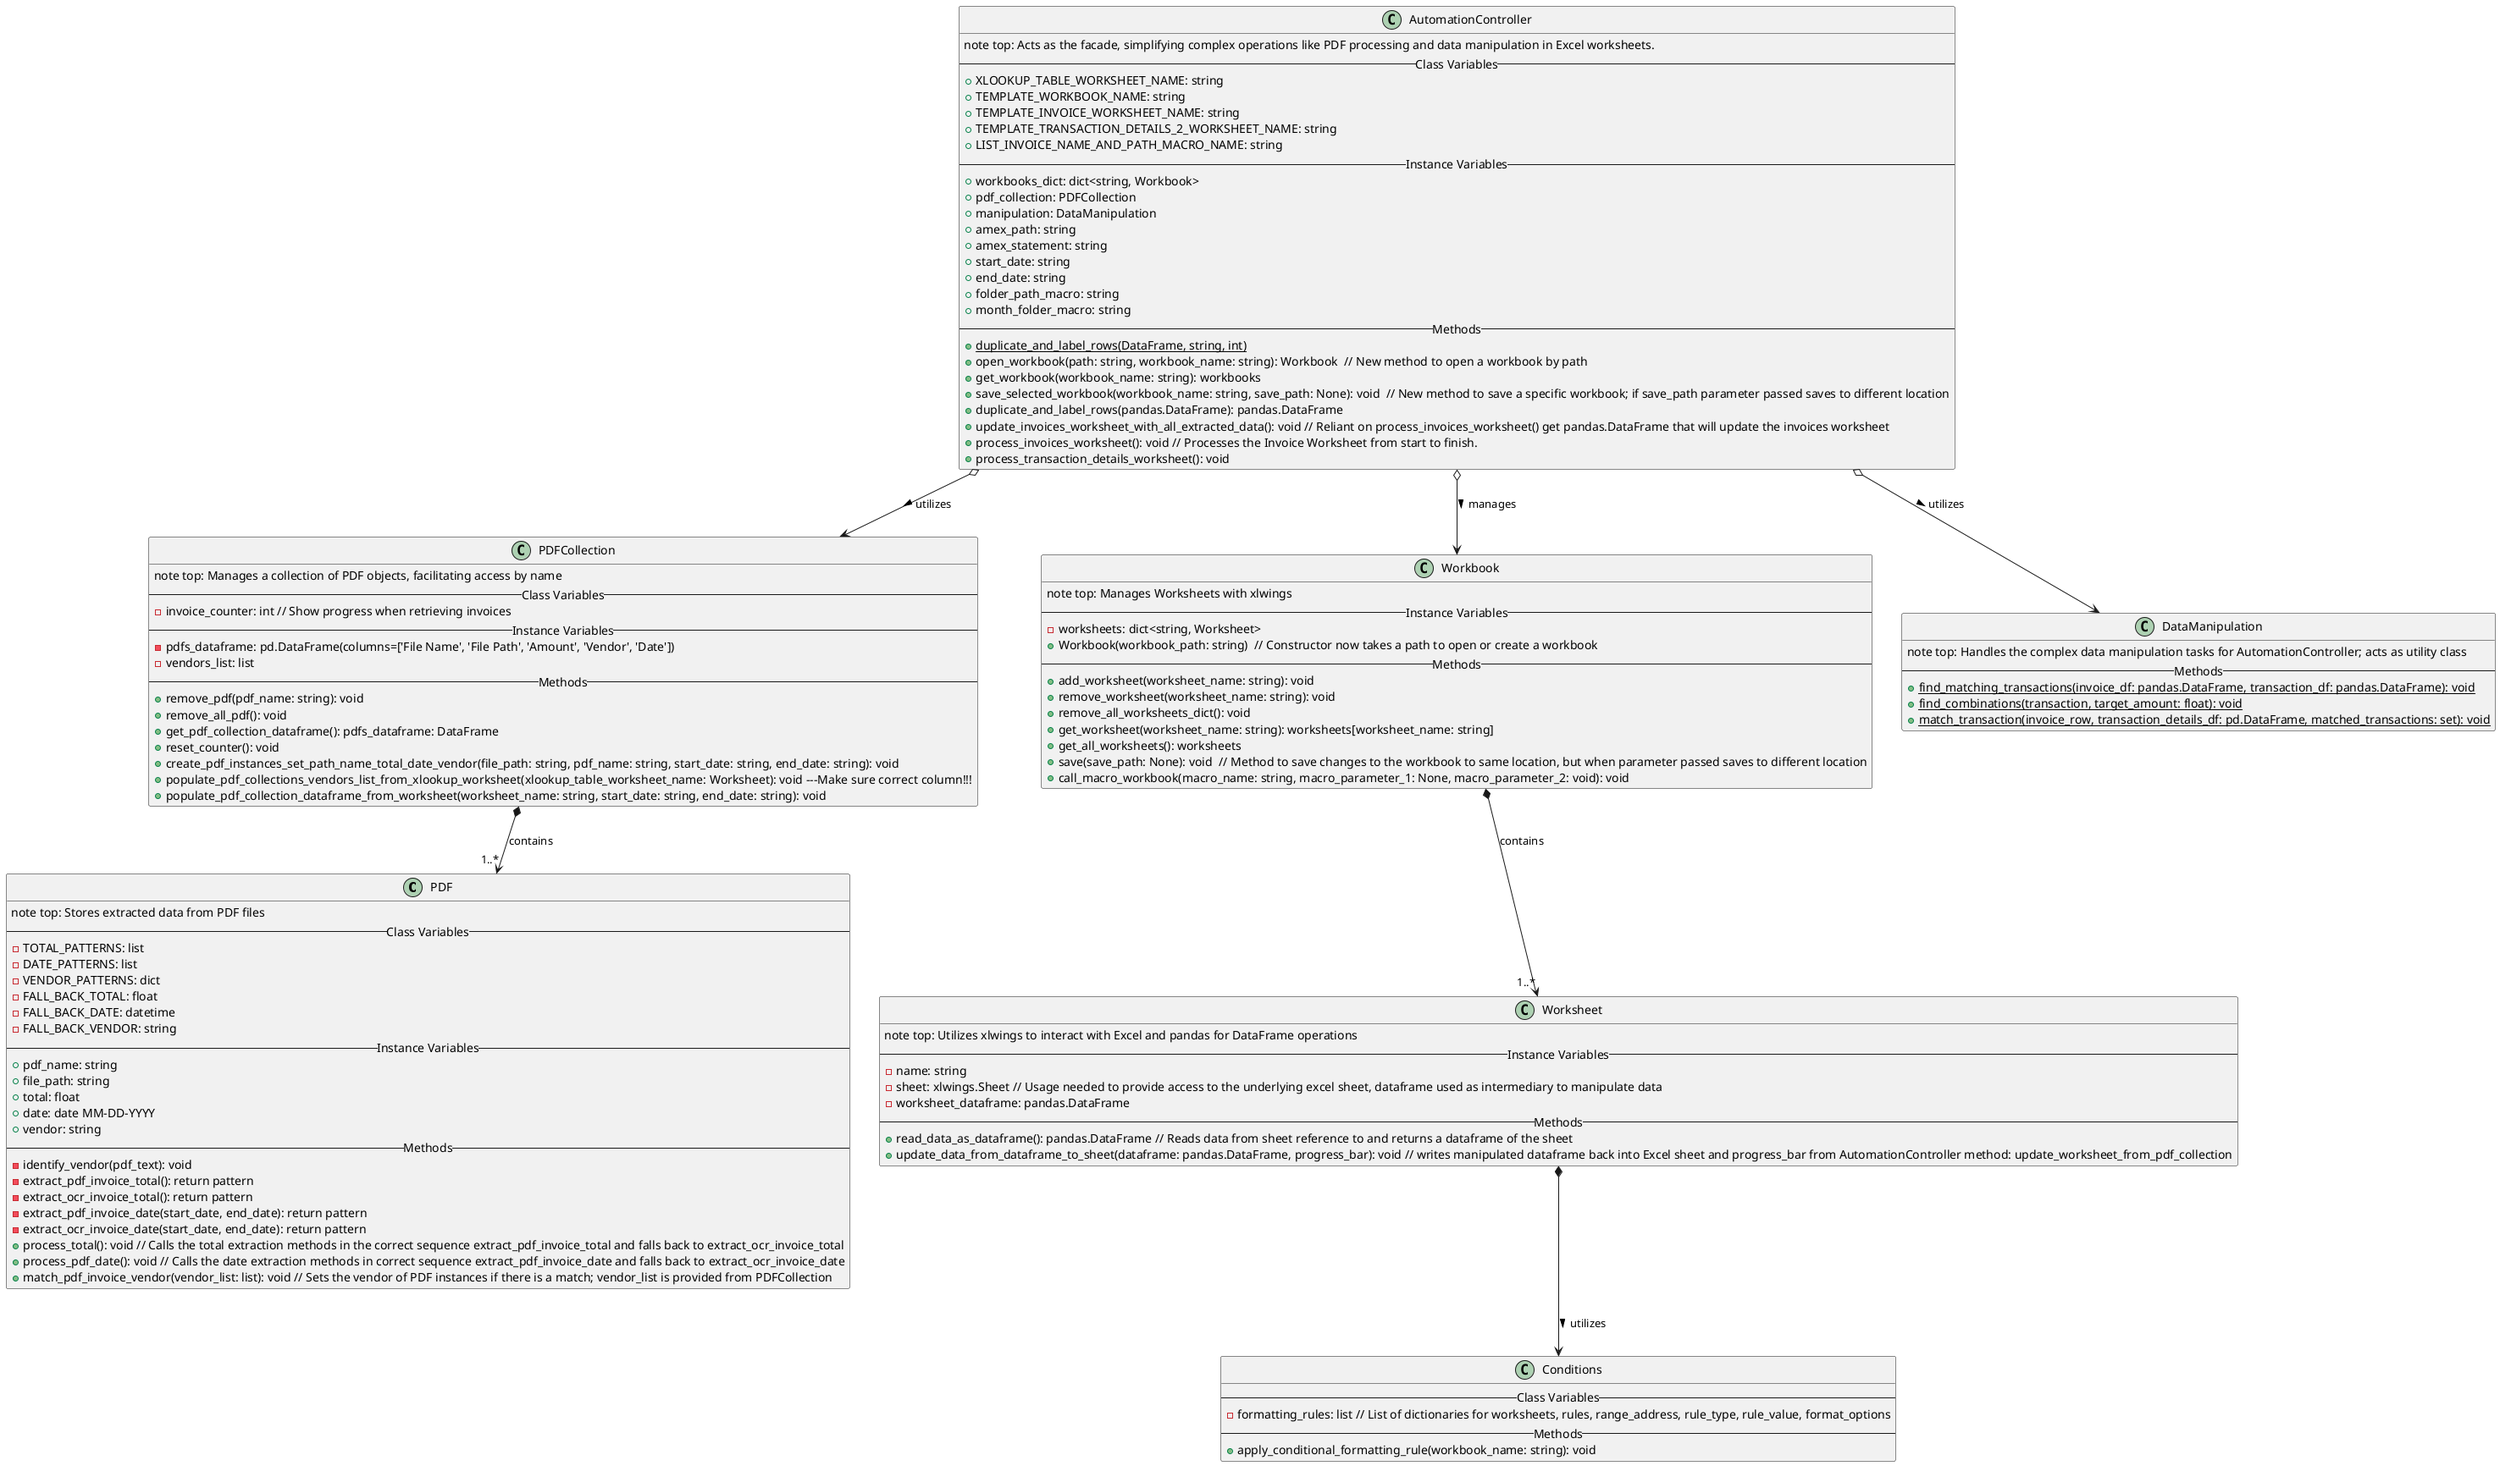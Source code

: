@startuml
'https://plantuml.com/class-diagram

class PDF {
    note top: Stores extracted data from PDF files
    -- Class Variables --
    - TOTAL_PATTERNS: list
    - DATE_PATTERNS: list
    - VENDOR_PATTERNS: dict
    - FALL_BACK_TOTAL: float
    - FALL_BACK_DATE: datetime
    - FALL_BACK_VENDOR: string
    -- Instance Variables --
    + pdf_name: string
    + file_path: string
    + total: float
    + date: date MM-DD-YYYY
    + vendor: string
    -- Methods --
    - identify_vendor(pdf_text): void
    - extract_pdf_invoice_total(): return pattern
    - extract_ocr_invoice_total(): return pattern
    - extract_pdf_invoice_date(start_date, end_date): return pattern
    - extract_ocr_invoice_date(start_date, end_date): return pattern
    + process_total(): void // Calls the total extraction methods in the correct sequence extract_pdf_invoice_total and falls back to extract_ocr_invoice_total
    + process_pdf_date(): void // Calls the date extraction methods in correct sequence extract_pdf_invoice_date and falls back to extract_ocr_invoice_date
    + match_pdf_invoice_vendor(vendor_list: list): void // Sets the vendor of PDF instances if there is a match; vendor_list is provided from PDFCollection
}

class PDFCollection {
    note top: Manages a collection of PDF objects, facilitating access by name
    -- Class Variables --
    - invoice_counter: int // Show progress when retrieving invoices
    -- Instance Variables --
    - pdfs_dataframe: pd.DataFrame(columns=['File Name', 'File Path', 'Amount', 'Vendor', 'Date'])
    - vendors_list: list
    -- Methods --
    + remove_pdf(pdf_name: string): void
    + remove_all_pdf(): void
    + get_pdf_collection_dataframe(): pdfs_dataframe: DataFrame
    + reset_counter(): void
    + create_pdf_instances_set_path_name_total_date_vendor(file_path: string, pdf_name: string, start_date: string, end_date: string): void
    + populate_pdf_collections_vendors_list_from_xlookup_worksheet(xlookup_table_worksheet_name: Worksheet): void ---Make sure correct column!!!
    + populate_pdf_collection_dataframe_from_worksheet(worksheet_name: string, start_date: string, end_date: string): void
}

class Worksheet {
    note top: Utilizes xlwings to interact with Excel and pandas for DataFrame operations
    -- Instance Variables --
    - name: string
    - sheet: xlwings.Sheet // Usage needed to provide access to the underlying excel sheet, dataframe used as intermediary to manipulate data
    - worksheet_dataframe: pandas.DataFrame
    -- Methods --
    + read_data_as_dataframe(): pandas.DataFrame // Reads data from sheet reference to and returns a dataframe of the sheet
    + update_data_from_dataframe_to_sheet(dataframe: pandas.DataFrame, progress_bar): void // writes manipulated dataframe back into Excel sheet and progress_bar from AutomationController method: update_worksheet_from_pdf_collection
}

class Workbook {
    note top: Manages Worksheets with xlwings
    -- Instance Variables --
    - worksheets: dict<string, Worksheet>
    + Workbook(workbook_path: string)  // Constructor now takes a path to open or create a workbook
    -- Methods --
    + add_worksheet(worksheet_name: string): void
    + remove_worksheet(worksheet_name: string): void
    + remove_all_worksheets_dict(): void
    + get_worksheet(worksheet_name: string): worksheets[worksheet_name: string]
    + get_all_worksheets(): worksheets
    + save(save_path: None): void  // Method to save changes to the workbook to same location, but when parameter passed saves to different location
    + call_macro_workbook(macro_name: string, macro_parameter_1: None, macro_parameter_2: void): void
}

class DataManipulation {
    note top: Handles the complex data manipulation tasks for AutomationController; acts as utility class
   -- Methods --
   + {static} find_matching_transactions(invoice_df: pandas.DataFrame, transaction_df: pandas.DataFrame): void
   + {static} find_combinations(transaction, target_amount: float): void
  + {static} match_transaction(invoice_row, transaction_details_df: pd.DataFrame, matched_transactions: set): void
}

class Conditions {
    -- Class Variables --
    - formatting_rules: list // List of dictionaries for worksheets, rules, range_address, rule_type, rule_value, format_options
    -- Methods --
    + apply_conditional_formatting_rule(workbook_name: string): void
}

class AutomationController {
    note top: Acts as the facade, simplifying complex operations like PDF processing and data manipulation in Excel worksheets.
    -- Class Variables --
    + XLOOKUP_TABLE_WORKSHEET_NAME: string
    + TEMPLATE_WORKBOOK_NAME: string
    + TEMPLATE_INVOICE_WORKSHEET_NAME: string
    + TEMPLATE_TRANSACTION_DETAILS_2_WORKSHEET_NAME: string
    + LIST_INVOICE_NAME_AND_PATH_MACRO_NAME: string
    -- Instance Variables --
    + workbooks_dict: dict<string, Workbook>
    + pdf_collection: PDFCollection
    + manipulation: DataManipulation
    + amex_path: string
    + amex_statement: string
    + start_date: string
    + end_date: string
    + folder_path_macro: string
    + month_folder_macro: string
    -- Methods --
    + {static} duplicate_and_label_rows(DataFrame, string, int)
    + open_workbook(path: string, workbook_name: string): Workbook  // New method to open a workbook by path
    + get_workbook(workbook_name: string): workbooks
    + save_selected_workbook(workbook_name: string, save_path: None): void  // New method to save a specific workbook; if save_path parameter passed saves to different location
    + duplicate_and_label_rows(pandas.DataFrame): pandas.DataFrame
    + update_invoices_worksheet_with_all_extracted_data(): void // Reliant on process_invoices_worksheet() get pandas.DataFrame that will update the invoices worksheet
    + process_invoices_worksheet(): void // Processes the Invoice Worksheet from start to finish.
    + process_transaction_details_worksheet(): void
}

Workbook *--> "1..*" Worksheet : contains
Worksheet *--> Conditions: utilizes >
PDFCollection *--> "1..*" PDF : contains
AutomationController o--> Workbook : manages >
AutomationController o--> DataManipulation: utilizes >
AutomationController o--> PDFCollection : utilizes >

@enduml
